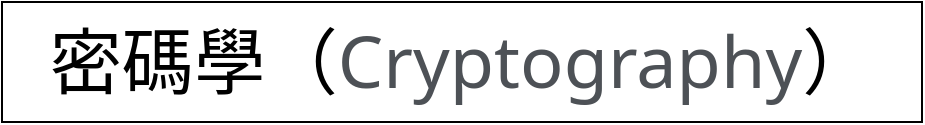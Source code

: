 <mxfile version="20.2.2" type="github">
  <diagram id="54uESskxdxZRvFl4LkZj" name="層級圖">
    <mxGraphModel dx="1590" dy="773" grid="1" gridSize="10" guides="1" tooltips="1" connect="1" arrows="1" fold="1" page="1" pageScale="1" pageWidth="827" pageHeight="1169" math="0" shadow="0">
      <root>
        <mxCell id="0" />
        <mxCell id="1" parent="0" />
        <mxCell id="-k-0D2QzpojkwivL61-l-17" value="&lt;font style=&quot;&quot;&gt;&lt;span style=&quot;font-size: 36px;&quot;&gt;密碼學（&lt;/span&gt;&lt;span style=&quot;font-family: inter-regular, system-ui, apple-system, BlinkMacSystemFont, &amp;quot;Segoe UI&amp;quot;, Roboto, &amp;quot;Helvetica Neue&amp;quot;, Helvetica, Arial, sans-serif; color: rgb(77, 81, 86); background-color: transparent; text-align: start;&quot;&gt;&lt;font style=&quot;font-size: 36px;&quot;&gt;Cryptography&lt;/font&gt;&lt;/span&gt;&lt;span style=&quot;font-size: 36px; background-color: initial;&quot;&gt;）&lt;/span&gt;&lt;br&gt;&lt;/font&gt;" style="rounded=0;whiteSpace=wrap;html=1;" vertex="1" parent="1">
          <mxGeometry x="240" y="440" width="460" height="60" as="geometry" />
        </mxCell>
      </root>
    </mxGraphModel>
  </diagram>
</mxfile>
